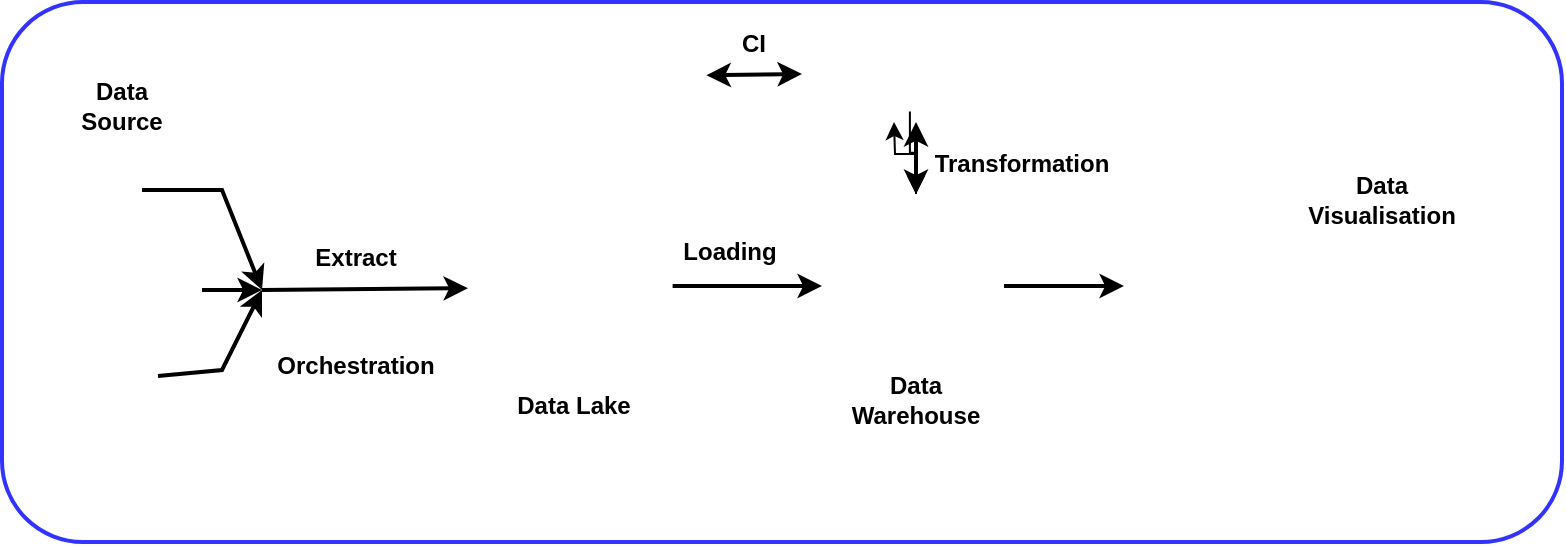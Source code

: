 <mxfile version="21.3.2" type="device">
  <diagram id="UpEvnnwVcwRblnpOXZPQ" name="Page-1">
    <mxGraphModel dx="1050" dy="573" grid="1" gridSize="10" guides="1" tooltips="1" connect="1" arrows="1" fold="1" page="1" pageScale="1" pageWidth="827" pageHeight="1169" math="0" shadow="0">
      <root>
        <mxCell id="0" />
        <mxCell id="1" parent="0" />
        <mxCell id="AV9Z-n_zMP6tGPh80XuP-1" value="" style="rounded=1;whiteSpace=wrap;html=1;fillColor=#FFFFFF;strokeWidth=2;strokeColor=#3333FF;" vertex="1" parent="1">
          <mxGeometry x="20" y="20" width="780" height="270" as="geometry" />
        </mxCell>
        <mxCell id="AV9Z-n_zMP6tGPh80XuP-2" value="" style="shape=image;imageAspect=0;aspect=fixed;verticalLabelPosition=bottom;verticalAlign=top;image=https://cdn-icons-png.flaticon.com/512/6133/6133884.png;" vertex="1" parent="1">
          <mxGeometry x="50" y="94" width="40" height="40" as="geometry" />
        </mxCell>
        <mxCell id="AV9Z-n_zMP6tGPh80XuP-5" value="" style="shape=image;imageAspect=0;aspect=fixed;verticalLabelPosition=bottom;verticalAlign=top;image=https://w7.pngwing.com/pngs/862/993/png-transparent-excel-icon-microsoft-excel-application-software-icon-excel-background-text-rectangle-logo-thumbnail.png;" vertex="1" parent="1">
          <mxGeometry x="58" y="187" width="40" height="40" as="geometry" />
        </mxCell>
        <mxCell id="AV9Z-n_zMP6tGPh80XuP-6" value="" style="shape=image;imageAspect=0;aspect=fixed;verticalLabelPosition=bottom;verticalAlign=top;image=https://thevine.io/wp-content/uploads/2018/05/data.gov_.png;" vertex="1" parent="1">
          <mxGeometry x="24.5" y="137.41" width="95" height="43.18" as="geometry" />
        </mxCell>
        <mxCell id="AV9Z-n_zMP6tGPh80XuP-10" value="" style="shape=image;imageAspect=0;aspect=fixed;verticalLabelPosition=bottom;verticalAlign=top;image=https://download.logo.wine/logo/Google_Storage/Google_Storage-Logo.wine.png;clipPath=inset(13.5% 24% 14.5% 23.33%);" vertex="1" parent="1">
          <mxGeometry x="253" y="116" width="102.31" height="93.245" as="geometry" />
        </mxCell>
        <mxCell id="AV9Z-n_zMP6tGPh80XuP-14" value="" style="endArrow=classic;html=1;rounded=0;exitX=1;exitY=0.5;exitDx=0;exitDy=0;exitPerimeter=0;strokeWidth=2;strokeColor=#000000;" edge="1" parent="1" source="AV9Z-n_zMP6tGPh80XuP-2">
          <mxGeometry width="50" height="50" relative="1" as="geometry">
            <mxPoint x="100" y="124" as="sourcePoint" />
            <mxPoint x="150" y="164" as="targetPoint" />
            <Array as="points">
              <mxPoint x="130" y="114" />
            </Array>
          </mxGeometry>
        </mxCell>
        <mxCell id="AV9Z-n_zMP6tGPh80XuP-17" value="" style="endArrow=classic;html=1;rounded=0;strokeWidth=2;strokeColor=#000000;" edge="1" parent="1">
          <mxGeometry width="50" height="50" relative="1" as="geometry">
            <mxPoint x="120" y="164" as="sourcePoint" />
            <mxPoint x="150" y="164" as="targetPoint" />
          </mxGeometry>
        </mxCell>
        <mxCell id="AV9Z-n_zMP6tGPh80XuP-20" value="" style="endArrow=classic;html=1;rounded=0;exitX=1;exitY=0.5;exitDx=0;exitDy=0;strokeWidth=2;strokeColor=#000000;" edge="1" parent="1" source="AV9Z-n_zMP6tGPh80XuP-5">
          <mxGeometry width="50" height="50" relative="1" as="geometry">
            <mxPoint x="98" y="209.81" as="sourcePoint" />
            <mxPoint x="150" y="164" as="targetPoint" />
            <Array as="points">
              <mxPoint x="130" y="204" />
            </Array>
          </mxGeometry>
        </mxCell>
        <mxCell id="AV9Z-n_zMP6tGPh80XuP-21" value="" style="endArrow=classic;html=1;rounded=0;strokeWidth=2;strokeColor=#000000;" edge="1" parent="1" target="AV9Z-n_zMP6tGPh80XuP-10">
          <mxGeometry width="50" height="50" relative="1" as="geometry">
            <mxPoint x="150" y="164" as="sourcePoint" />
            <mxPoint x="200" y="114" as="targetPoint" />
          </mxGeometry>
        </mxCell>
        <mxCell id="AV9Z-n_zMP6tGPh80XuP-24" style="edgeStyle=orthogonalEdgeStyle;rounded=0;orthogonalLoop=1;jettySize=auto;html=1;exitX=1;exitY=0.5;exitDx=0;exitDy=0;strokeWidth=2;strokeColor=#000000;" edge="1" parent="1">
          <mxGeometry relative="1" as="geometry">
            <mxPoint x="581" y="162" as="targetPoint" />
            <mxPoint x="521" y="162" as="sourcePoint" />
          </mxGeometry>
        </mxCell>
        <mxCell id="AV9Z-n_zMP6tGPh80XuP-28" style="edgeStyle=orthogonalEdgeStyle;rounded=0;orthogonalLoop=1;jettySize=auto;html=1;" edge="1" parent="1" source="AV9Z-n_zMP6tGPh80XuP-22">
          <mxGeometry relative="1" as="geometry">
            <mxPoint x="466" y="80" as="targetPoint" />
          </mxGeometry>
        </mxCell>
        <mxCell id="AV9Z-n_zMP6tGPh80XuP-22" value="" style="shape=image;imageAspect=0;aspect=fixed;verticalLabelPosition=bottom;verticalAlign=top;image=https://banner2.cleanpng.com/20180920/thu/kisspng-bigquery-google-cloud-platform-cloud-computing-dat-google-products-using-tableau-for-faster-insights-5ba34cf6d17ee0.082.jpg;clipPath=inset(20.06% 33.33% 20.06% 33.33%);" vertex="1" parent="1">
          <mxGeometry x="433" y="116" width="88" height="88" as="geometry" />
        </mxCell>
        <mxCell id="AV9Z-n_zMP6tGPh80XuP-23" value="" style="endArrow=classic;html=1;rounded=0;strokeColor=#000000;strokeWidth=2;" edge="1" parent="1">
          <mxGeometry width="50" height="50" relative="1" as="geometry">
            <mxPoint x="355.31" y="162" as="sourcePoint" />
            <mxPoint x="430" y="162" as="targetPoint" />
          </mxGeometry>
        </mxCell>
        <mxCell id="AV9Z-n_zMP6tGPh80XuP-25" value="" style="shape=image;imageAspect=0;aspect=fixed;verticalLabelPosition=bottom;verticalAlign=top;image=https://seekvectorlogo.com/wp-content/uploads/2023/03/prefect-technologies-inc-vector-logo.png;clipPath=inset(25.45% 2% 26.05% 1%);" vertex="1" parent="1">
          <mxGeometry x="160" y="169.18" width="74.8" height="20.82" as="geometry" />
        </mxCell>
        <mxCell id="AV9Z-n_zMP6tGPh80XuP-29" value="" style="edgeStyle=orthogonalEdgeStyle;rounded=0;orthogonalLoop=1;jettySize=auto;html=1;" edge="1" parent="1" source="AV9Z-n_zMP6tGPh80XuP-26" target="AV9Z-n_zMP6tGPh80XuP-22">
          <mxGeometry relative="1" as="geometry" />
        </mxCell>
        <mxCell id="AV9Z-n_zMP6tGPh80XuP-26" value="" style="shape=image;imageAspect=0;aspect=fixed;verticalLabelPosition=bottom;verticalAlign=top;image=https://seeklogo.com/images/D/dbt-logo-E4B0ED72A2-seeklogo.com.png;" vertex="1" parent="1">
          <mxGeometry x="415.63" y="30" width="116.74" height="44.75" as="geometry" />
        </mxCell>
        <mxCell id="AV9Z-n_zMP6tGPh80XuP-27" value="" style="endArrow=classic;startArrow=classic;html=1;rounded=0;strokeColor=#000000;strokeWidth=2;" edge="1" parent="1" source="AV9Z-n_zMP6tGPh80XuP-22">
          <mxGeometry width="50" height="50" relative="1" as="geometry">
            <mxPoint x="422" y="134" as="sourcePoint" />
            <mxPoint x="477" y="80" as="targetPoint" />
          </mxGeometry>
        </mxCell>
        <mxCell id="AV9Z-n_zMP6tGPh80XuP-30" value="" style="shape=image;imageAspect=0;aspect=fixed;verticalLabelPosition=bottom;verticalAlign=top;image=https://upload.wikimedia.org/wikipedia/commons/thumb/4/4c/Looker.svg/1280px-Looker.svg.png;" vertex="1" parent="1">
          <mxGeometry x="590" y="134" width="195.49" height="51.88" as="geometry" />
        </mxCell>
        <mxCell id="AV9Z-n_zMP6tGPh80XuP-31" value="" style="shape=image;imageAspect=0;aspect=fixed;verticalLabelPosition=bottom;verticalAlign=top;image=https://logos-world.net/wp-content/uploads/2020/11/GitHub-Emblem.png;" vertex="1" parent="1">
          <mxGeometry x="264.43" y="26.27" width="107.78" height="60.73" as="geometry" />
        </mxCell>
        <mxCell id="AV9Z-n_zMP6tGPh80XuP-32" value="" style="endArrow=classic;startArrow=classic;html=1;rounded=0;strokeColor=#000000;strokeWidth=2;exitX=1;exitY=0.5;exitDx=0;exitDy=0;" edge="1" parent="1" source="AV9Z-n_zMP6tGPh80XuP-31">
          <mxGeometry width="50" height="50" relative="1" as="geometry">
            <mxPoint x="355.31" y="94" as="sourcePoint" />
            <mxPoint x="420" y="56" as="targetPoint" />
          </mxGeometry>
        </mxCell>
        <mxCell id="AV9Z-n_zMP6tGPh80XuP-33" value="Data Source" style="text;strokeColor=none;align=center;fillColor=none;html=1;verticalAlign=middle;whiteSpace=wrap;rounded=0;fontColor=#000000;fontStyle=1" vertex="1" parent="1">
          <mxGeometry x="50" y="57" width="60" height="30" as="geometry" />
        </mxCell>
        <mxCell id="AV9Z-n_zMP6tGPh80XuP-34" value="Data Lake" style="text;strokeColor=none;align=center;fillColor=none;html=1;verticalAlign=middle;whiteSpace=wrap;rounded=0;fontColor=#000000;fontStyle=1" vertex="1" parent="1">
          <mxGeometry x="276.15" y="207.24" width="60" height="30" as="geometry" />
        </mxCell>
        <mxCell id="AV9Z-n_zMP6tGPh80XuP-35" value="Data Warehouse" style="text;strokeColor=none;align=center;fillColor=none;html=1;verticalAlign=middle;whiteSpace=wrap;rounded=0;fontColor=#000000;fontStyle=1" vertex="1" parent="1">
          <mxGeometry x="447" y="204" width="60" height="30" as="geometry" />
        </mxCell>
        <mxCell id="AV9Z-n_zMP6tGPh80XuP-36" value="Data Visualisation" style="text;strokeColor=none;align=center;fillColor=none;html=1;verticalAlign=middle;whiteSpace=wrap;rounded=0;fontColor=#000000;fontStyle=1" vertex="1" parent="1">
          <mxGeometry x="680" y="104" width="60" height="30" as="geometry" />
        </mxCell>
        <mxCell id="AV9Z-n_zMP6tGPh80XuP-37" value="Transformation" style="text;strokeColor=none;align=center;fillColor=none;html=1;verticalAlign=middle;whiteSpace=wrap;rounded=0;fontColor=#000000;fontStyle=1" vertex="1" parent="1">
          <mxGeometry x="500" y="86" width="60" height="30" as="geometry" />
        </mxCell>
        <mxCell id="AV9Z-n_zMP6tGPh80XuP-38" value="CI" style="text;strokeColor=none;align=center;fillColor=none;html=1;verticalAlign=middle;whiteSpace=wrap;rounded=0;fontColor=#000000;fontStyle=1" vertex="1" parent="1">
          <mxGeometry x="366" y="26" width="60" height="30" as="geometry" />
        </mxCell>
        <mxCell id="AV9Z-n_zMP6tGPh80XuP-39" value="Orchestration" style="text;strokeColor=none;align=center;fillColor=none;html=1;verticalAlign=middle;whiteSpace=wrap;rounded=0;fontColor=#000000;fontStyle=1" vertex="1" parent="1">
          <mxGeometry x="167.4" y="187" width="60" height="30" as="geometry" />
        </mxCell>
        <mxCell id="AV9Z-n_zMP6tGPh80XuP-40" value="Loading" style="text;strokeColor=none;align=center;fillColor=none;html=1;verticalAlign=middle;whiteSpace=wrap;rounded=0;fontColor=#000000;fontStyle=1" vertex="1" parent="1">
          <mxGeometry x="354" y="130" width="60" height="30" as="geometry" />
        </mxCell>
        <mxCell id="AV9Z-n_zMP6tGPh80XuP-43" value="Extract" style="text;strokeColor=none;align=center;fillColor=none;html=1;verticalAlign=middle;whiteSpace=wrap;rounded=0;fontColor=#000000;fontStyle=1" vertex="1" parent="1">
          <mxGeometry x="167.4" y="133" width="60" height="30" as="geometry" />
        </mxCell>
      </root>
    </mxGraphModel>
  </diagram>
</mxfile>
